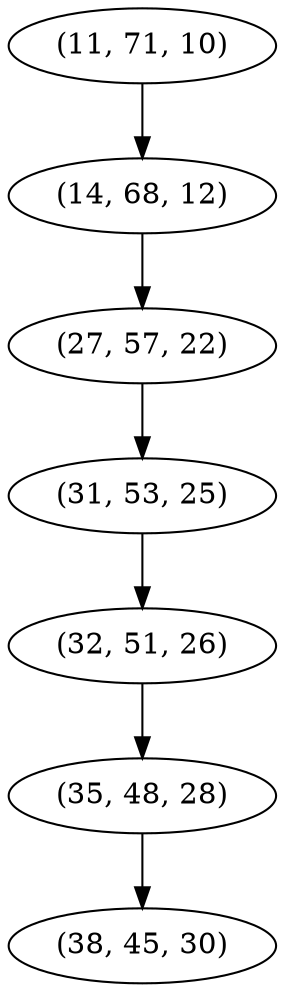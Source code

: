 digraph tree {
    "(11, 71, 10)";
    "(14, 68, 12)";
    "(27, 57, 22)";
    "(31, 53, 25)";
    "(32, 51, 26)";
    "(35, 48, 28)";
    "(38, 45, 30)";
    "(11, 71, 10)" -> "(14, 68, 12)";
    "(14, 68, 12)" -> "(27, 57, 22)";
    "(27, 57, 22)" -> "(31, 53, 25)";
    "(31, 53, 25)" -> "(32, 51, 26)";
    "(32, 51, 26)" -> "(35, 48, 28)";
    "(35, 48, 28)" -> "(38, 45, 30)";
}

